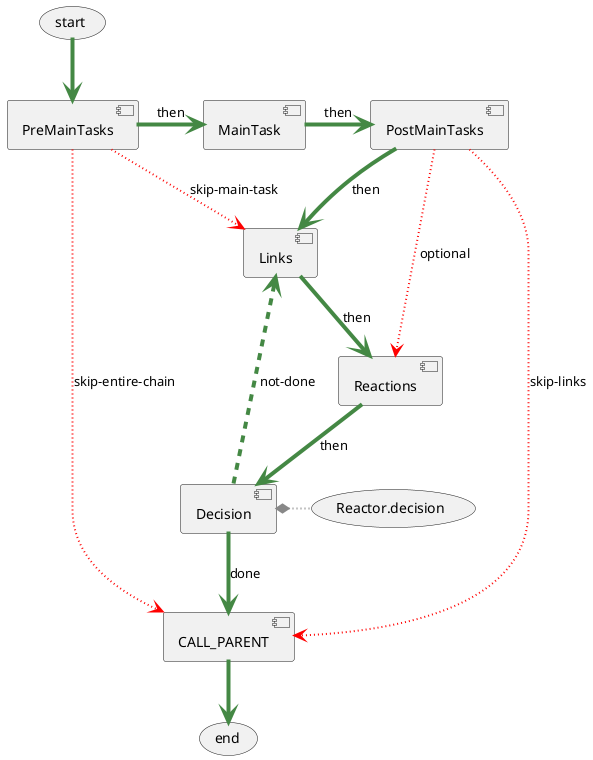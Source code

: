 @startuml
    skinparam arrowThickness 4
    skinparam arrowColor #448844

    (start) --> [PreMainTasks]
	[PreMainTasks] -right-> [MainTask] : then
	[MainTask] -right-> [PostMainTasks] : then
	[PostMainTasks] --> [Links] : then

	[Links] --> [Reactions] : then

	[Reactions] -down-> [Decision] : then
	[Decision] .right.> [Links] : not-done

    [Decision] *-[dotted,#888,thickness=2]right- (Reactor.decision)
	[Decision] --> [CALL_PARENT] : done
	[PreMainTasks] .[dotted,#f00,thickness=2].> [CALL_PARENT] : skip-entire-chain
	[PostMainTasks] .[dotted,#f00,thickness=2].> [CALL_PARENT] : skip-links

	[CALL_PARENT] --> (end)

	[PreMainTasks] .[dotted,#f00,thickness=2].> [Links]: skip-main-task
	[PostMainTasks] .[dotted,#f00,thickness=2].> [Reactions] : optional
@enduml